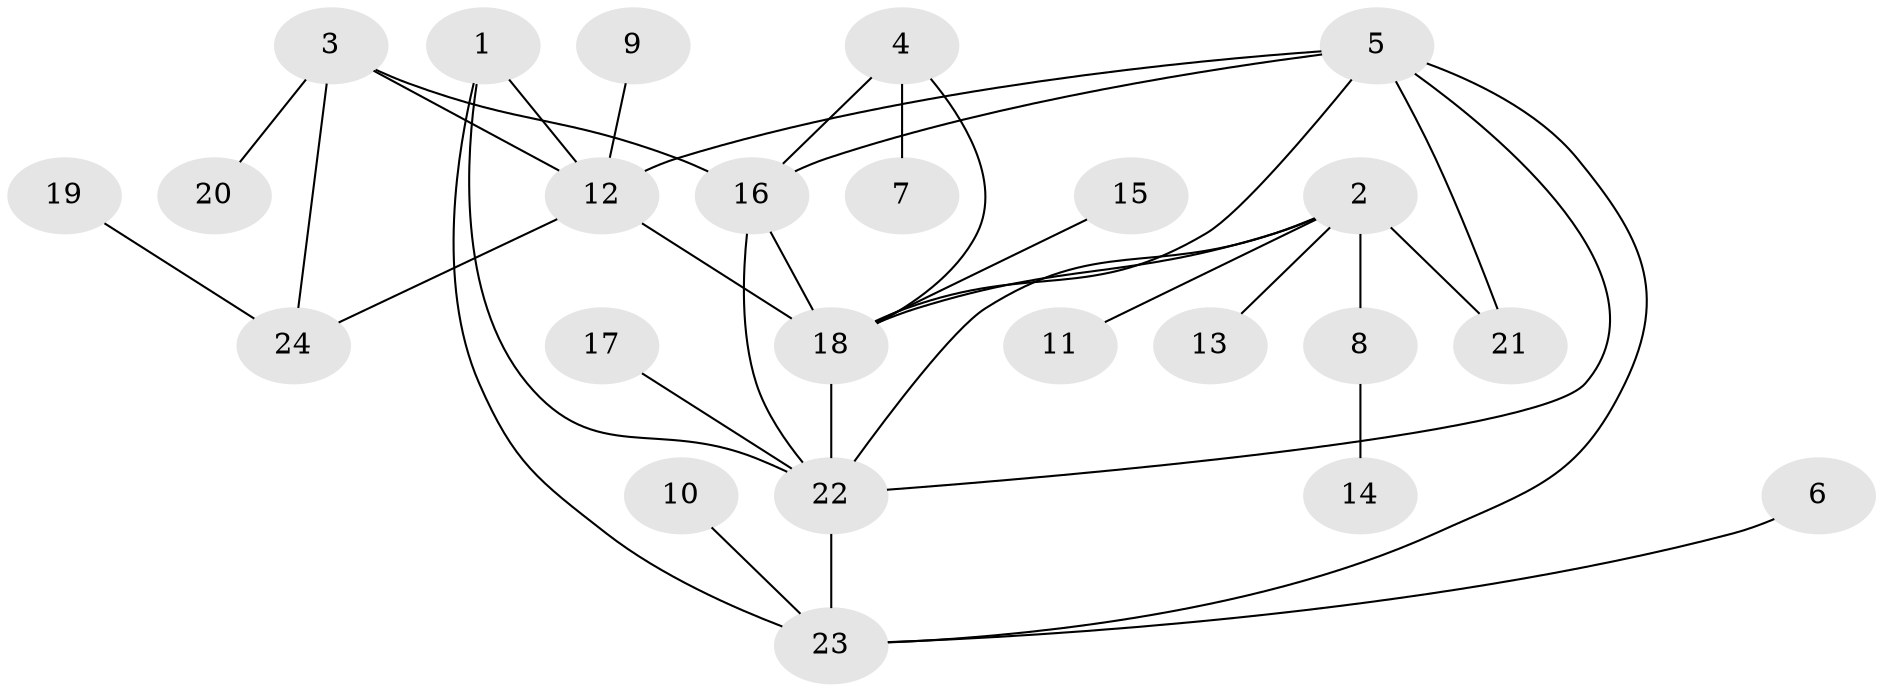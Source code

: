 // original degree distribution, {8: 0.0425531914893617, 3: 0.0851063829787234, 2: 0.3191489361702128, 7: 0.0851063829787234, 4: 0.02127659574468085, 6: 0.02127659574468085, 1: 0.425531914893617}
// Generated by graph-tools (version 1.1) at 2025/02/03/09/25 03:02:41]
// undirected, 24 vertices, 35 edges
graph export_dot {
graph [start="1"]
  node [color=gray90,style=filled];
  1;
  2;
  3;
  4;
  5;
  6;
  7;
  8;
  9;
  10;
  11;
  12;
  13;
  14;
  15;
  16;
  17;
  18;
  19;
  20;
  21;
  22;
  23;
  24;
  1 -- 12 [weight=1.0];
  1 -- 22 [weight=1.0];
  1 -- 23 [weight=1.0];
  2 -- 8 [weight=1.0];
  2 -- 11 [weight=1.0];
  2 -- 13 [weight=1.0];
  2 -- 18 [weight=1.0];
  2 -- 21 [weight=1.0];
  2 -- 22 [weight=1.0];
  3 -- 12 [weight=1.0];
  3 -- 16 [weight=1.0];
  3 -- 20 [weight=1.0];
  3 -- 24 [weight=1.0];
  4 -- 7 [weight=1.0];
  4 -- 16 [weight=1.0];
  4 -- 18 [weight=1.0];
  5 -- 12 [weight=1.0];
  5 -- 16 [weight=1.0];
  5 -- 18 [weight=1.0];
  5 -- 21 [weight=1.0];
  5 -- 22 [weight=1.0];
  5 -- 23 [weight=1.0];
  6 -- 23 [weight=1.0];
  8 -- 14 [weight=1.0];
  9 -- 12 [weight=1.0];
  10 -- 23 [weight=1.0];
  12 -- 18 [weight=1.0];
  12 -- 24 [weight=1.0];
  15 -- 18 [weight=1.0];
  16 -- 18 [weight=1.0];
  16 -- 22 [weight=1.0];
  17 -- 22 [weight=1.0];
  18 -- 22 [weight=1.0];
  19 -- 24 [weight=1.0];
  22 -- 23 [weight=1.0];
}
